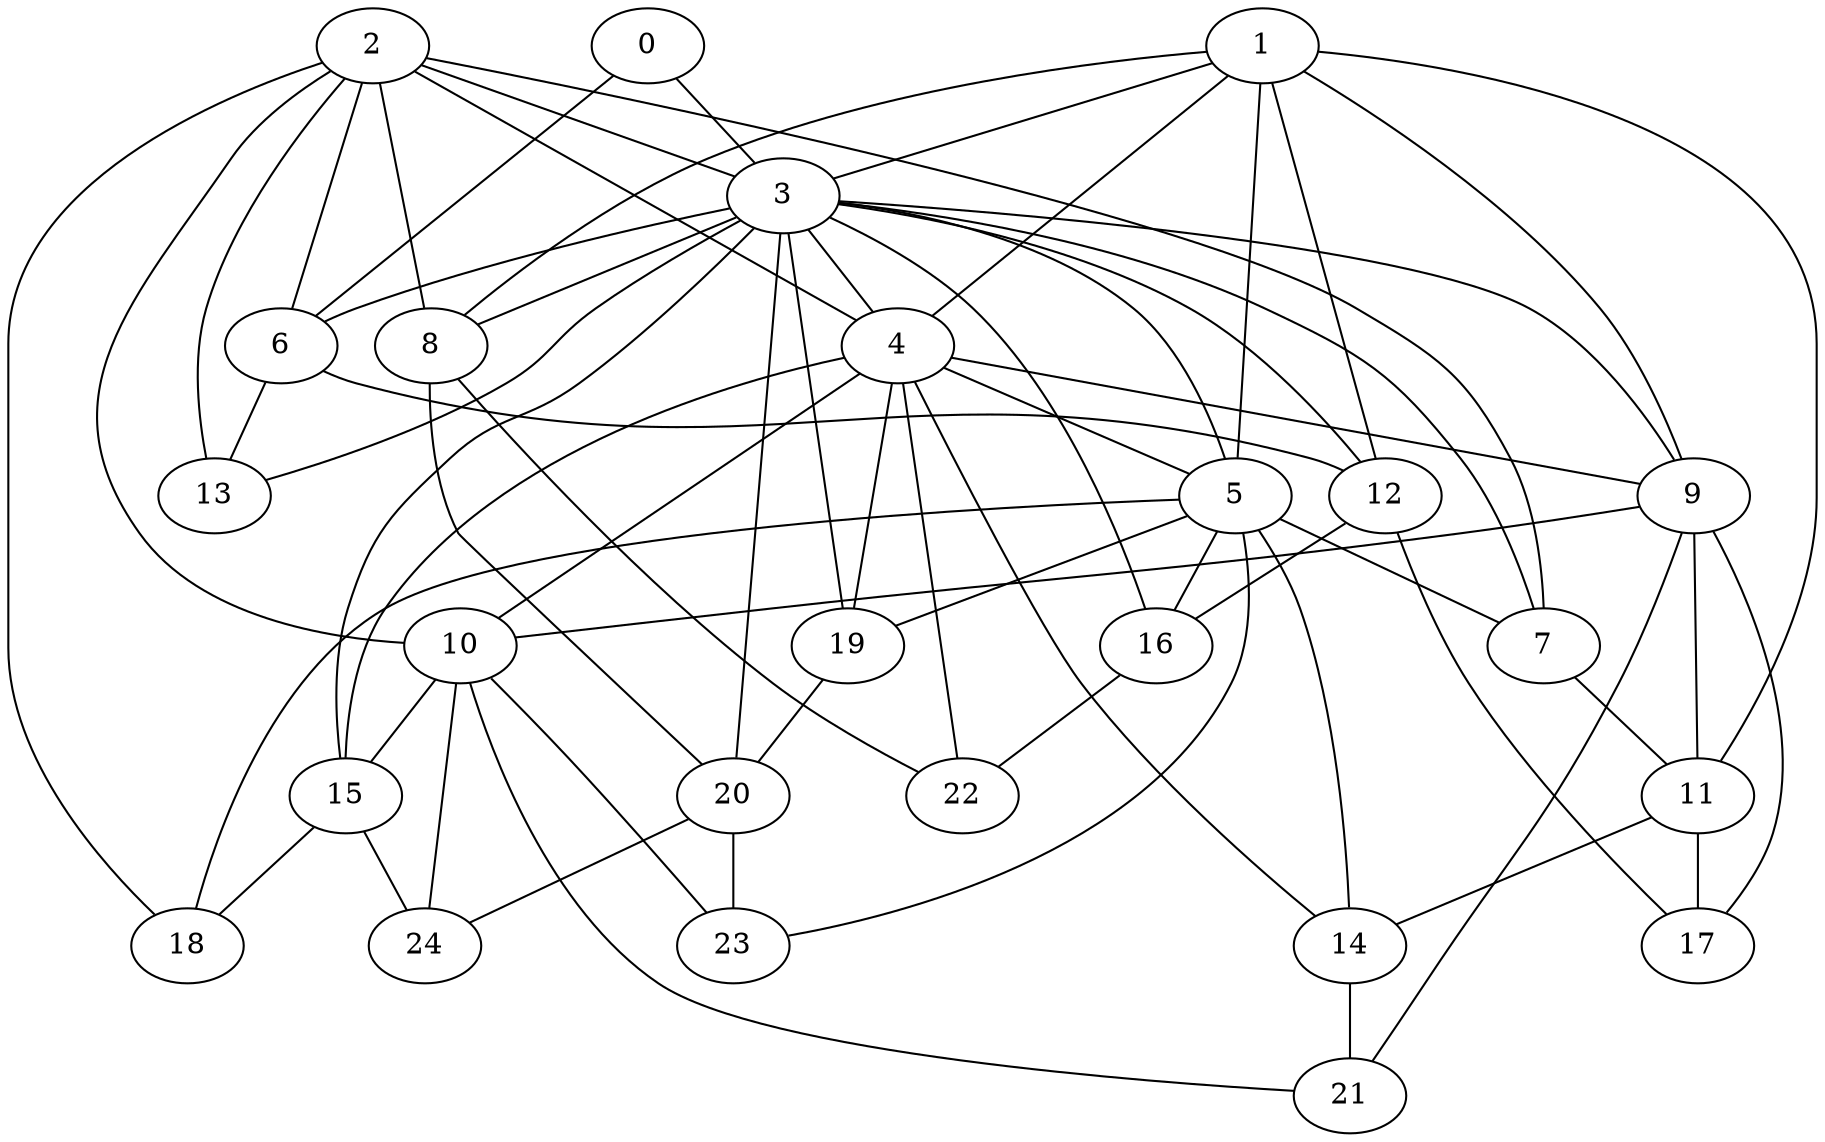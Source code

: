 strict graph "barabasi_albert_graph(25,3)" {
0;
1;
2;
3;
4;
5;
6;
7;
8;
9;
10;
11;
12;
13;
14;
15;
16;
17;
18;
19;
20;
21;
22;
23;
24;
0 -- 3  [is_available=True, prob="0.902645965687"];
0 -- 6  [is_available=True, prob="0.205519307023"];
1 -- 3  [is_available=True, prob="0.92726821202"];
1 -- 4  [is_available=True, prob="0.385165290505"];
1 -- 5  [is_available=True, prob="1.0"];
1 -- 8  [is_available=True, prob="0.579426654345"];
1 -- 9  [is_available=True, prob="0.999171537266"];
1 -- 11  [is_available=True, prob="0.767323382839"];
1 -- 12  [is_available=True, prob="1.0"];
2 -- 3  [is_available=True, prob="0.601031786234"];
2 -- 4  [is_available=True, prob="1.0"];
2 -- 6  [is_available=True, prob="0.476789258044"];
2 -- 7  [is_available=True, prob="0.73601935419"];
2 -- 8  [is_available=True, prob="0.294575800786"];
2 -- 10  [is_available=True, prob="1.0"];
2 -- 13  [is_available=True, prob="0.639916467934"];
2 -- 18  [is_available=True, prob="0.540370022383"];
3 -- 4  [is_available=True, prob="1.0"];
3 -- 5  [is_available=True, prob="0.878328085739"];
3 -- 6  [is_available=True, prob="0.40849307818"];
3 -- 7  [is_available=True, prob="0.912824590018"];
3 -- 8  [is_available=True, prob="0.181854249067"];
3 -- 9  [is_available=True, prob="0.804212820713"];
3 -- 12  [is_available=True, prob="0.600904780871"];
3 -- 13  [is_available=True, prob="0.590932150795"];
3 -- 15  [is_available=True, prob="1.0"];
3 -- 16  [is_available=True, prob="0.650084015275"];
3 -- 19  [is_available=True, prob="1.0"];
3 -- 20  [is_available=True, prob="0.650068582085"];
4 -- 5  [is_available=True, prob="0.247686499167"];
4 -- 9  [is_available=True, prob="0.932626838543"];
4 -- 10  [is_available=True, prob="1.0"];
4 -- 14  [is_available=True, prob="0.448860875377"];
4 -- 15  [is_available=True, prob="0.0866537313266"];
4 -- 19  [is_available=True, prob="0.730672983962"];
4 -- 22  [is_available=True, prob="0.324645493425"];
5 -- 7  [is_available=True, prob="1.0"];
5 -- 14  [is_available=True, prob="0.391796042129"];
5 -- 16  [is_available=True, prob="0.750418214225"];
5 -- 18  [is_available=True, prob="0.577980410256"];
5 -- 19  [is_available=True, prob="0.302656059344"];
5 -- 23  [is_available=True, prob="0.924479660962"];
6 -- 12  [is_available=True, prob="0.756286684434"];
6 -- 13  [is_available=True, prob="1.0"];
7 -- 11  [is_available=True, prob="0.6037577155"];
8 -- 20  [is_available=True, prob="0.564992837585"];
8 -- 22  [is_available=True, prob="1.0"];
9 -- 10  [is_available=True, prob="1.0"];
9 -- 11  [is_available=True, prob="0.259844837113"];
9 -- 17  [is_available=True, prob="0.851191999626"];
9 -- 21  [is_available=True, prob="0.559717159755"];
10 -- 15  [is_available=True, prob="0.472799531305"];
10 -- 21  [is_available=True, prob="1.0"];
10 -- 23  [is_available=True, prob="0.533803635725"];
10 -- 24  [is_available=True, prob="0.142443630802"];
11 -- 17  [is_available=True, prob="1.0"];
11 -- 14  [is_available=True, prob="1.0"];
12 -- 16  [is_available=True, prob="0.272258012909"];
12 -- 17  [is_available=True, prob="0.441389608526"];
14 -- 21  [is_available=True, prob="0.16974910104"];
15 -- 24  [is_available=True, prob="0.99636957844"];
15 -- 18  [is_available=True, prob="0.899768016182"];
16 -- 22  [is_available=True, prob="0.741825427751"];
19 -- 20  [is_available=True, prob="0.0934125668728"];
20 -- 24  [is_available=True, prob="0.160467398662"];
20 -- 23  [is_available=True, prob="1.0"];
}
